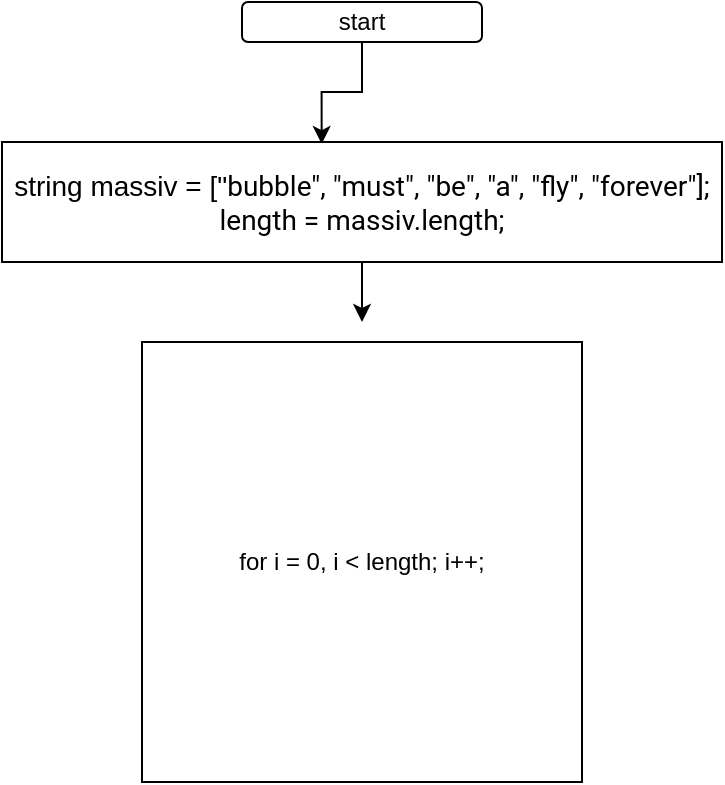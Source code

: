 <mxfile version="21.0.10" type="github">
  <diagram name="Страница 1" id="VarbCYXHipHWgRYWz5PX">
    <mxGraphModel dx="880" dy="452" grid="1" gridSize="10" guides="1" tooltips="1" connect="1" arrows="1" fold="1" page="1" pageScale="1" pageWidth="827" pageHeight="1169" math="0" shadow="0">
      <root>
        <mxCell id="0" />
        <mxCell id="1" parent="0" />
        <mxCell id="sdrAgho1y_ENAzTX8b6P-3" style="edgeStyle=orthogonalEdgeStyle;rounded=0;orthogonalLoop=1;jettySize=auto;html=1;entryX=0.444;entryY=0.017;entryDx=0;entryDy=0;entryPerimeter=0;" edge="1" parent="1" source="sdrAgho1y_ENAzTX8b6P-1" target="sdrAgho1y_ENAzTX8b6P-2">
          <mxGeometry relative="1" as="geometry" />
        </mxCell>
        <mxCell id="sdrAgho1y_ENAzTX8b6P-1" value="start" style="rounded=1;whiteSpace=wrap;html=1;" vertex="1" parent="1">
          <mxGeometry x="340" y="30" width="120" height="20" as="geometry" />
        </mxCell>
        <mxCell id="sdrAgho1y_ENAzTX8b6P-4" style="edgeStyle=orthogonalEdgeStyle;rounded=0;orthogonalLoop=1;jettySize=auto;html=1;exitX=0.5;exitY=1;exitDx=0;exitDy=0;" edge="1" parent="1" source="sdrAgho1y_ENAzTX8b6P-2">
          <mxGeometry relative="1" as="geometry">
            <mxPoint x="400" y="190" as="targetPoint" />
          </mxGeometry>
        </mxCell>
        <mxCell id="sdrAgho1y_ENAzTX8b6P-2" value="&lt;font style=&quot;font-size: 14px;&quot;&gt;string massiv =&amp;nbsp;&lt;font style=&quot;&quot;&gt;[&quot;&lt;span style=&quot;font-family: Roboto; text-align: start; background-color: initial;&quot;&gt;b&lt;/span&gt;&lt;/font&gt;&lt;span style=&quot;font-family: Roboto; text-align: start; background-color: initial;&quot;&gt;ubble&quot;, &quot;must&quot;, &quot;be&quot;, &quot;a&quot;, &quot;fly&quot;, &quot;forever&quot;];&lt;br&gt;length = massiv.length;&lt;br&gt;&lt;/span&gt;&lt;/font&gt;" style="rounded=0;whiteSpace=wrap;html=1;" vertex="1" parent="1">
          <mxGeometry x="220" y="100" width="360" height="60" as="geometry" />
        </mxCell>
        <mxCell id="sdrAgho1y_ENAzTX8b6P-5" value="for i = 0, i &amp;lt; length; i++;&lt;br&gt;" style="whiteSpace=wrap;html=1;aspect=fixed;" vertex="1" parent="1">
          <mxGeometry x="290" y="200" width="220" height="220" as="geometry" />
        </mxCell>
      </root>
    </mxGraphModel>
  </diagram>
</mxfile>
